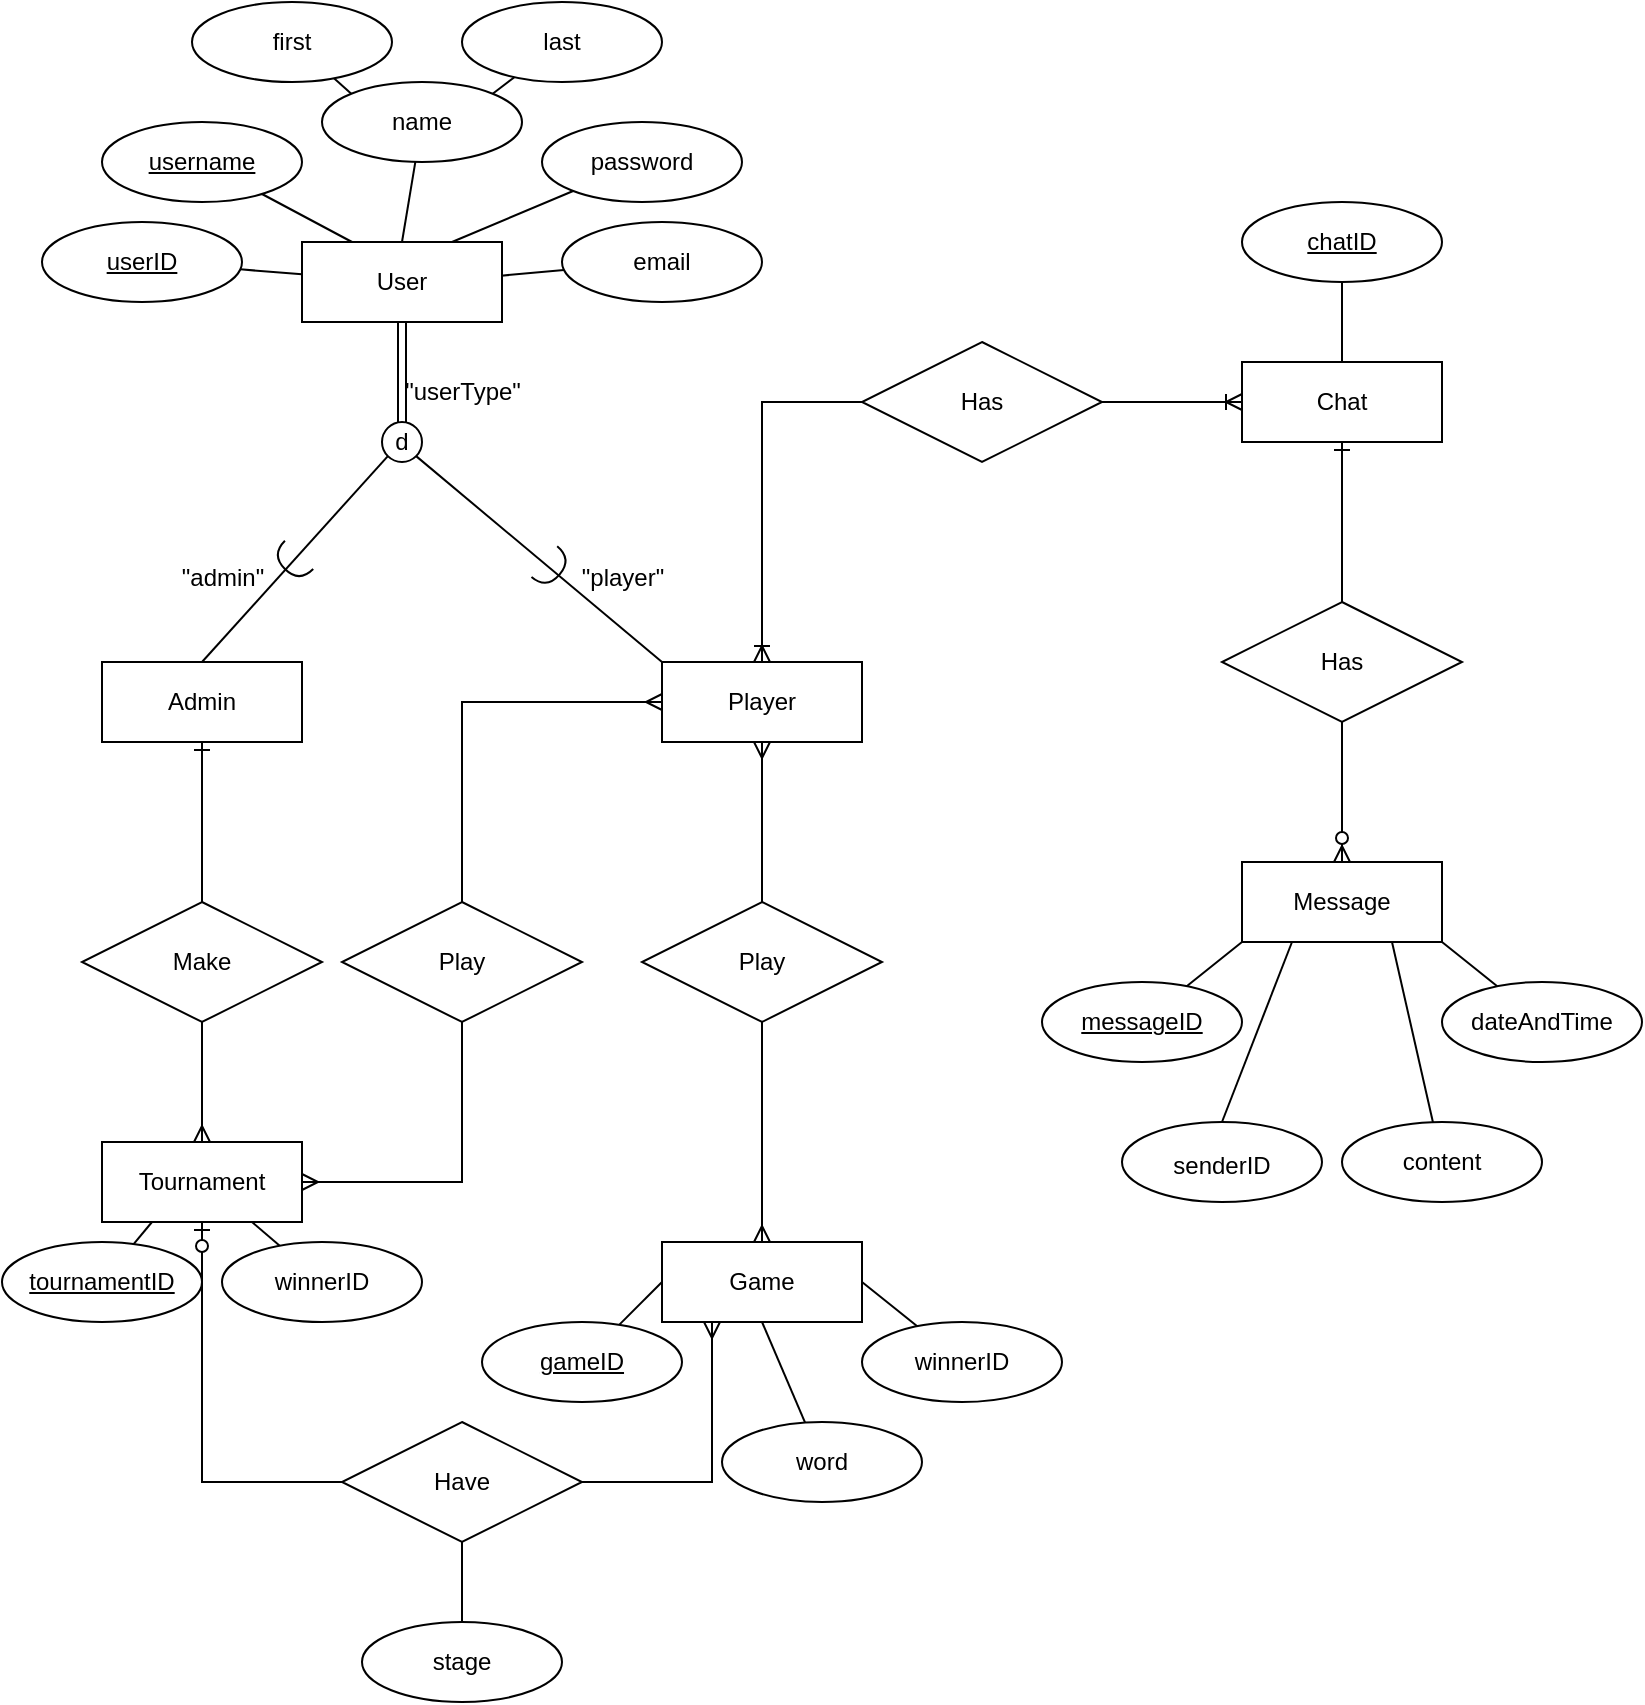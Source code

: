 <mxfile version="23.0.2" type="github">
  <diagram name="Page-1" id="I7xc5j70TLK0VO-wYfFK">
    <mxGraphModel dx="779" dy="454" grid="1" gridSize="10" guides="1" tooltips="1" connect="1" arrows="1" fold="1" page="1" pageScale="1" pageWidth="850" pageHeight="1100" math="0" shadow="0">
      <root>
        <mxCell id="0" />
        <mxCell id="1" parent="0" />
        <mxCell id="m1UoJA5h-3axytS2Gg8Y-1" value="&lt;div&gt;User&lt;/div&gt;" style="whiteSpace=wrap;html=1;align=center;" parent="1" vertex="1">
          <mxGeometry x="150" y="180" width="100" height="40" as="geometry" />
        </mxCell>
        <mxCell id="m1UoJA5h-3axytS2Gg8Y-8" style="rounded=0;orthogonalLoop=1;jettySize=auto;html=1;entryX=0.25;entryY=0;entryDx=0;entryDy=0;endArrow=none;endFill=0;" parent="1" source="m1UoJA5h-3axytS2Gg8Y-2" target="m1UoJA5h-3axytS2Gg8Y-1" edge="1">
          <mxGeometry relative="1" as="geometry" />
        </mxCell>
        <mxCell id="m1UoJA5h-3axytS2Gg8Y-2" value="username" style="ellipse;whiteSpace=wrap;html=1;align=center;fontStyle=4;" parent="1" vertex="1">
          <mxGeometry x="50" y="120" width="100" height="40" as="geometry" />
        </mxCell>
        <mxCell id="m1UoJA5h-3axytS2Gg8Y-9" style="rounded=0;orthogonalLoop=1;jettySize=auto;html=1;entryX=0.75;entryY=0;entryDx=0;entryDy=0;endArrow=none;endFill=0;" parent="1" source="m1UoJA5h-3axytS2Gg8Y-3" target="m1UoJA5h-3axytS2Gg8Y-1" edge="1">
          <mxGeometry relative="1" as="geometry" />
        </mxCell>
        <mxCell id="m1UoJA5h-3axytS2Gg8Y-3" value="&lt;div&gt;password&lt;/div&gt;" style="ellipse;whiteSpace=wrap;html=1;align=center;" parent="1" vertex="1">
          <mxGeometry x="270" y="120" width="100" height="40" as="geometry" />
        </mxCell>
        <mxCell id="m1UoJA5h-3axytS2Gg8Y-10" style="rounded=0;orthogonalLoop=1;jettySize=auto;html=1;entryX=0.996;entryY=0.421;entryDx=0;entryDy=0;endArrow=none;endFill=0;entryPerimeter=0;" parent="1" source="m1UoJA5h-3axytS2Gg8Y-4" target="m1UoJA5h-3axytS2Gg8Y-1" edge="1">
          <mxGeometry relative="1" as="geometry" />
        </mxCell>
        <mxCell id="m1UoJA5h-3axytS2Gg8Y-4" value="email" style="ellipse;whiteSpace=wrap;html=1;align=center;" parent="1" vertex="1">
          <mxGeometry x="280" y="170" width="100" height="40" as="geometry" />
        </mxCell>
        <mxCell id="m1UoJA5h-3axytS2Gg8Y-7" style="rounded=0;orthogonalLoop=1;jettySize=auto;html=1;strokeColor=default;endArrow=none;endFill=0;" parent="1" source="m1UoJA5h-3axytS2Gg8Y-5" target="m1UoJA5h-3axytS2Gg8Y-1" edge="1">
          <mxGeometry relative="1" as="geometry" />
        </mxCell>
        <mxCell id="m1UoJA5h-3axytS2Gg8Y-5" value="&lt;div&gt;userID&lt;/div&gt;" style="ellipse;whiteSpace=wrap;html=1;align=center;fontStyle=4;" parent="1" vertex="1">
          <mxGeometry x="20" y="170" width="100" height="40" as="geometry" />
        </mxCell>
        <mxCell id="m1UoJA5h-3axytS2Gg8Y-12" value="&lt;div&gt;Admin&lt;/div&gt;" style="whiteSpace=wrap;html=1;align=center;" parent="1" vertex="1">
          <mxGeometry x="50" y="390" width="100" height="40" as="geometry" />
        </mxCell>
        <mxCell id="m1UoJA5h-3axytS2Gg8Y-13" value="Player" style="whiteSpace=wrap;html=1;align=center;" parent="1" vertex="1">
          <mxGeometry x="330" y="390" width="100" height="40" as="geometry" />
        </mxCell>
        <mxCell id="m1UoJA5h-3axytS2Gg8Y-14" value="Game" style="whiteSpace=wrap;html=1;align=center;" parent="1" vertex="1">
          <mxGeometry x="330" y="680" width="100" height="40" as="geometry" />
        </mxCell>
        <mxCell id="m1UoJA5h-3axytS2Gg8Y-15" value="Tournament" style="whiteSpace=wrap;html=1;align=center;" parent="1" vertex="1">
          <mxGeometry x="50" y="630" width="100" height="40" as="geometry" />
        </mxCell>
        <mxCell id="m1UoJA5h-3axytS2Gg8Y-16" value="Chat" style="whiteSpace=wrap;html=1;align=center;" parent="1" vertex="1">
          <mxGeometry x="620" y="240" width="100" height="40" as="geometry" />
        </mxCell>
        <mxCell id="m1UoJA5h-3axytS2Gg8Y-17" value="Message" style="whiteSpace=wrap;html=1;align=center;" parent="1" vertex="1">
          <mxGeometry x="620" y="490" width="100" height="40" as="geometry" />
        </mxCell>
        <mxCell id="m1UoJA5h-3axytS2Gg8Y-18" value="tournamentID" style="ellipse;whiteSpace=wrap;html=1;align=center;fontStyle=4;" parent="1" vertex="1">
          <mxGeometry y="680" width="100" height="40" as="geometry" />
        </mxCell>
        <mxCell id="m1UoJA5h-3axytS2Gg8Y-29" style="rounded=0;orthogonalLoop=1;jettySize=auto;html=1;entryX=0.75;entryY=1;entryDx=0;entryDy=0;endArrow=none;endFill=0;" parent="1" source="m1UoJA5h-3axytS2Gg8Y-19" target="m1UoJA5h-3axytS2Gg8Y-15" edge="1">
          <mxGeometry relative="1" as="geometry" />
        </mxCell>
        <mxCell id="m1UoJA5h-3axytS2Gg8Y-19" value="&lt;div&gt;winnerID&lt;/div&gt;" style="ellipse;whiteSpace=wrap;html=1;align=center;" parent="1" vertex="1">
          <mxGeometry x="110" y="680" width="100" height="40" as="geometry" />
        </mxCell>
        <mxCell id="m1UoJA5h-3axytS2Gg8Y-30" style="rounded=0;orthogonalLoop=1;jettySize=auto;html=1;entryX=0.5;entryY=1;entryDx=0;entryDy=0;endArrow=none;endFill=0;" parent="1" source="m1UoJA5h-3axytS2Gg8Y-20" target="m1UoJA5h-3axytS2Gg8Y-14" edge="1">
          <mxGeometry relative="1" as="geometry" />
        </mxCell>
        <mxCell id="m1UoJA5h-3axytS2Gg8Y-20" value="word" style="ellipse;whiteSpace=wrap;html=1;align=center;" parent="1" vertex="1">
          <mxGeometry x="360" y="770" width="100" height="40" as="geometry" />
        </mxCell>
        <mxCell id="m1UoJA5h-3axytS2Gg8Y-32" style="rounded=0;orthogonalLoop=1;jettySize=auto;html=1;entryX=1;entryY=0.5;entryDx=0;entryDy=0;endArrow=none;endFill=0;" parent="1" source="m1UoJA5h-3axytS2Gg8Y-21" target="m1UoJA5h-3axytS2Gg8Y-14" edge="1">
          <mxGeometry relative="1" as="geometry" />
        </mxCell>
        <mxCell id="m1UoJA5h-3axytS2Gg8Y-21" value="winnerID" style="ellipse;whiteSpace=wrap;html=1;align=center;" parent="1" vertex="1">
          <mxGeometry x="430" y="720" width="100" height="40" as="geometry" />
        </mxCell>
        <mxCell id="m1UoJA5h-3axytS2Gg8Y-31" style="rounded=0;orthogonalLoop=1;jettySize=auto;html=1;entryX=0;entryY=0.5;entryDx=0;entryDy=0;endArrow=none;endFill=0;" parent="1" source="m1UoJA5h-3axytS2Gg8Y-22" target="m1UoJA5h-3axytS2Gg8Y-14" edge="1">
          <mxGeometry relative="1" as="geometry" />
        </mxCell>
        <mxCell id="m1UoJA5h-3axytS2Gg8Y-22" value="gameID" style="ellipse;whiteSpace=wrap;html=1;align=center;fontStyle=4;" parent="1" vertex="1">
          <mxGeometry x="240" y="720" width="100" height="40" as="geometry" />
        </mxCell>
        <mxCell id="m1UoJA5h-3axytS2Gg8Y-35" style="rounded=0;orthogonalLoop=1;jettySize=auto;html=1;entryX=0;entryY=1;entryDx=0;entryDy=0;endArrow=none;endFill=0;" parent="1" source="m1UoJA5h-3axytS2Gg8Y-23" target="m1UoJA5h-3axytS2Gg8Y-17" edge="1">
          <mxGeometry relative="1" as="geometry" />
        </mxCell>
        <mxCell id="m1UoJA5h-3axytS2Gg8Y-23" value="messageID" style="ellipse;whiteSpace=wrap;html=1;align=center;fontStyle=4;" parent="1" vertex="1">
          <mxGeometry x="520" y="550" width="100" height="40" as="geometry" />
        </mxCell>
        <mxCell id="m1UoJA5h-3axytS2Gg8Y-36" style="rounded=0;orthogonalLoop=1;jettySize=auto;html=1;entryX=0.75;entryY=1;entryDx=0;entryDy=0;endArrow=none;endFill=0;" parent="1" source="m1UoJA5h-3axytS2Gg8Y-24" target="m1UoJA5h-3axytS2Gg8Y-17" edge="1">
          <mxGeometry relative="1" as="geometry" />
        </mxCell>
        <mxCell id="m1UoJA5h-3axytS2Gg8Y-24" value="content" style="ellipse;whiteSpace=wrap;html=1;align=center;" parent="1" vertex="1">
          <mxGeometry x="670" y="620" width="100" height="40" as="geometry" />
        </mxCell>
        <mxCell id="m1UoJA5h-3axytS2Gg8Y-37" style="rounded=0;orthogonalLoop=1;jettySize=auto;html=1;entryX=1;entryY=1;entryDx=0;entryDy=0;endArrow=none;endFill=0;" parent="1" source="m1UoJA5h-3axytS2Gg8Y-25" target="m1UoJA5h-3axytS2Gg8Y-17" edge="1">
          <mxGeometry relative="1" as="geometry" />
        </mxCell>
        <mxCell id="m1UoJA5h-3axytS2Gg8Y-25" value="&lt;div&gt;dateAndTime&lt;/div&gt;" style="ellipse;whiteSpace=wrap;html=1;align=center;" parent="1" vertex="1">
          <mxGeometry x="720" y="550" width="100" height="40" as="geometry" />
        </mxCell>
        <mxCell id="m1UoJA5h-3axytS2Gg8Y-28" style="rounded=0;orthogonalLoop=1;jettySize=auto;html=1;entryX=0.25;entryY=1;entryDx=0;entryDy=0;endArrow=none;endFill=0;" parent="1" source="m1UoJA5h-3axytS2Gg8Y-18" target="m1UoJA5h-3axytS2Gg8Y-15" edge="1">
          <mxGeometry relative="1" as="geometry" />
        </mxCell>
        <mxCell id="m1UoJA5h-3axytS2Gg8Y-34" style="rounded=0;orthogonalLoop=1;jettySize=auto;html=1;endArrow=none;endFill=0;" parent="1" source="m1UoJA5h-3axytS2Gg8Y-33" target="m1UoJA5h-3axytS2Gg8Y-16" edge="1">
          <mxGeometry relative="1" as="geometry" />
        </mxCell>
        <mxCell id="m1UoJA5h-3axytS2Gg8Y-33" value="chatID" style="ellipse;whiteSpace=wrap;html=1;align=center;fontStyle=4;" parent="1" vertex="1">
          <mxGeometry x="620" y="160" width="100" height="40" as="geometry" />
        </mxCell>
        <mxCell id="m1UoJA5h-3axytS2Gg8Y-38" value="Has" style="shape=rhombus;perimeter=rhombusPerimeter;whiteSpace=wrap;html=1;align=center;" parent="1" vertex="1">
          <mxGeometry x="430" y="230" width="120" height="60" as="geometry" />
        </mxCell>
        <mxCell id="m1UoJA5h-3axytS2Gg8Y-39" value="Has" style="shape=rhombus;perimeter=rhombusPerimeter;whiteSpace=wrap;html=1;align=center;" parent="1" vertex="1">
          <mxGeometry x="610" y="360" width="120" height="60" as="geometry" />
        </mxCell>
        <mxCell id="m1UoJA5h-3axytS2Gg8Y-40" value="Make" style="shape=rhombus;perimeter=rhombusPerimeter;whiteSpace=wrap;html=1;align=center;" parent="1" vertex="1">
          <mxGeometry x="40" y="510" width="120" height="60" as="geometry" />
        </mxCell>
        <mxCell id="m1UoJA5h-3axytS2Gg8Y-41" value="Play" style="shape=rhombus;perimeter=rhombusPerimeter;whiteSpace=wrap;html=1;align=center;" parent="1" vertex="1">
          <mxGeometry x="320" y="510" width="120" height="60" as="geometry" />
        </mxCell>
        <mxCell id="m1UoJA5h-3axytS2Gg8Y-42" value="Play" style="shape=rhombus;perimeter=rhombusPerimeter;whiteSpace=wrap;html=1;align=center;" parent="1" vertex="1">
          <mxGeometry x="170" y="510" width="120" height="60" as="geometry" />
        </mxCell>
        <mxCell id="m1UoJA5h-3axytS2Gg8Y-44" value="" style="fontSize=12;html=1;endArrow=ERone;endFill=1;rounded=0;entryX=0.5;entryY=1;entryDx=0;entryDy=0;exitX=0.5;exitY=0;exitDx=0;exitDy=0;" parent="1" source="m1UoJA5h-3axytS2Gg8Y-39" target="m1UoJA5h-3axytS2Gg8Y-16" edge="1">
          <mxGeometry width="100" height="100" relative="1" as="geometry">
            <mxPoint x="500" y="440" as="sourcePoint" />
            <mxPoint x="600" y="340" as="targetPoint" />
          </mxGeometry>
        </mxCell>
        <mxCell id="m1UoJA5h-3axytS2Gg8Y-45" value="" style="fontSize=12;html=1;endArrow=ERzeroToMany;endFill=1;rounded=0;entryX=0.5;entryY=0;entryDx=0;entryDy=0;exitX=0.5;exitY=1;exitDx=0;exitDy=0;" parent="1" source="m1UoJA5h-3axytS2Gg8Y-39" target="m1UoJA5h-3axytS2Gg8Y-17" edge="1">
          <mxGeometry width="100" height="100" relative="1" as="geometry">
            <mxPoint x="340" y="540" as="sourcePoint" />
            <mxPoint x="440" y="440" as="targetPoint" />
          </mxGeometry>
        </mxCell>
        <mxCell id="m1UoJA5h-3axytS2Gg8Y-46" value="" style="fontSize=12;html=1;endArrow=ERoneToMany;rounded=0;exitX=1;exitY=0.5;exitDx=0;exitDy=0;" parent="1" source="m1UoJA5h-3axytS2Gg8Y-38" target="m1UoJA5h-3axytS2Gg8Y-16" edge="1">
          <mxGeometry width="100" height="100" relative="1" as="geometry">
            <mxPoint x="380" y="450" as="sourcePoint" />
            <mxPoint x="480" y="350" as="targetPoint" />
          </mxGeometry>
        </mxCell>
        <mxCell id="m1UoJA5h-3axytS2Gg8Y-48" value="" style="fontSize=12;html=1;endArrow=ERmany;rounded=0;exitX=0.5;exitY=1;exitDx=0;exitDy=0;entryX=0.5;entryY=0;entryDx=0;entryDy=0;" parent="1" source="m1UoJA5h-3axytS2Gg8Y-41" target="m1UoJA5h-3axytS2Gg8Y-14" edge="1">
          <mxGeometry width="100" height="100" relative="1" as="geometry">
            <mxPoint x="170" y="600" as="sourcePoint" />
            <mxPoint x="370" y="590" as="targetPoint" />
          </mxGeometry>
        </mxCell>
        <mxCell id="m1UoJA5h-3axytS2Gg8Y-49" value="" style="fontSize=12;html=1;endArrow=ERmany;rounded=0;exitX=0.5;exitY=1;exitDx=0;exitDy=0;entryX=1;entryY=0.5;entryDx=0;entryDy=0;edgeStyle=orthogonalEdgeStyle;" parent="1" source="m1UoJA5h-3axytS2Gg8Y-42" target="m1UoJA5h-3axytS2Gg8Y-15" edge="1">
          <mxGeometry width="100" height="100" relative="1" as="geometry">
            <mxPoint x="249.17" y="570" as="sourcePoint" />
            <mxPoint x="249.17" y="630" as="targetPoint" />
          </mxGeometry>
        </mxCell>
        <mxCell id="m1UoJA5h-3axytS2Gg8Y-51" value="" style="fontSize=12;html=1;endArrow=ERmany;rounded=0;exitX=0.5;exitY=0;exitDx=0;exitDy=0;entryX=0.5;entryY=1;entryDx=0;entryDy=0;" parent="1" source="m1UoJA5h-3axytS2Gg8Y-41" target="m1UoJA5h-3axytS2Gg8Y-13" edge="1">
          <mxGeometry width="100" height="100" relative="1" as="geometry">
            <mxPoint x="440" y="400" as="sourcePoint" />
            <mxPoint x="440" y="460" as="targetPoint" />
          </mxGeometry>
        </mxCell>
        <mxCell id="m1UoJA5h-3axytS2Gg8Y-52" value="" style="fontSize=12;html=1;endArrow=ERmany;rounded=0;exitX=0.5;exitY=0;exitDx=0;exitDy=0;entryX=0;entryY=0.5;entryDx=0;entryDy=0;edgeStyle=orthogonalEdgeStyle;" parent="1" source="m1UoJA5h-3axytS2Gg8Y-42" target="m1UoJA5h-3axytS2Gg8Y-13" edge="1">
          <mxGeometry width="100" height="100" relative="1" as="geometry">
            <mxPoint x="220" y="500" as="sourcePoint" />
            <mxPoint x="220" y="420" as="targetPoint" />
          </mxGeometry>
        </mxCell>
        <mxCell id="m1UoJA5h-3axytS2Gg8Y-53" value="" style="fontSize=12;html=1;endArrow=ERone;endFill=1;rounded=0;entryX=0.5;entryY=1;entryDx=0;entryDy=0;exitX=0.5;exitY=0;exitDx=0;exitDy=0;" parent="1" source="m1UoJA5h-3axytS2Gg8Y-40" target="m1UoJA5h-3axytS2Gg8Y-12" edge="1">
          <mxGeometry width="100" height="100" relative="1" as="geometry">
            <mxPoint x="30" y="490" as="sourcePoint" />
            <mxPoint x="100" y="390" as="targetPoint" />
          </mxGeometry>
        </mxCell>
        <mxCell id="m1UoJA5h-3axytS2Gg8Y-54" value="" style="fontSize=12;html=1;endArrow=ERmany;rounded=0;exitX=0.5;exitY=1;exitDx=0;exitDy=0;entryX=0.5;entryY=0;entryDx=0;entryDy=0;" parent="1" source="m1UoJA5h-3axytS2Gg8Y-40" target="m1UoJA5h-3axytS2Gg8Y-15" edge="1">
          <mxGeometry width="100" height="100" relative="1" as="geometry">
            <mxPoint x="240" y="580" as="sourcePoint" />
            <mxPoint x="180" y="660" as="targetPoint" />
          </mxGeometry>
        </mxCell>
        <mxCell id="m1UoJA5h-3axytS2Gg8Y-55" value="" style="fontSize=12;html=1;endArrow=ERoneToMany;rounded=0;entryX=0.5;entryY=0;entryDx=0;entryDy=0;exitX=0;exitY=0.5;exitDx=0;exitDy=0;edgeStyle=orthogonalEdgeStyle;" parent="1" source="m1UoJA5h-3axytS2Gg8Y-38" target="m1UoJA5h-3axytS2Gg8Y-13" edge="1">
          <mxGeometry width="100" height="100" relative="1" as="geometry">
            <mxPoint x="480" y="500" as="sourcePoint" />
            <mxPoint x="580" y="400" as="targetPoint" />
          </mxGeometry>
        </mxCell>
        <mxCell id="m1UoJA5h-3axytS2Gg8Y-57" value="" style="shape=link;html=1;rounded=0;exitX=0.5;exitY=1;exitDx=0;exitDy=0;" parent="1" source="m1UoJA5h-3axytS2Gg8Y-1" edge="1">
          <mxGeometry relative="1" as="geometry">
            <mxPoint x="70" y="310" as="sourcePoint" />
            <mxPoint x="200" y="270" as="targetPoint" />
          </mxGeometry>
        </mxCell>
        <mxCell id="m1UoJA5h-3axytS2Gg8Y-58" value="" style="resizable=0;html=1;whiteSpace=wrap;align=right;verticalAlign=bottom;" parent="m1UoJA5h-3axytS2Gg8Y-57" connectable="0" vertex="1">
          <mxGeometry x="1" relative="1" as="geometry" />
        </mxCell>
        <mxCell id="m1UoJA5h-3axytS2Gg8Y-59" value="d" style="ellipse;whiteSpace=wrap;html=1;aspect=fixed;" parent="1" vertex="1">
          <mxGeometry x="190" y="270" width="20" height="20" as="geometry" />
        </mxCell>
        <mxCell id="m1UoJA5h-3axytS2Gg8Y-62" value="" style="endArrow=none;html=1;rounded=0;entryX=0;entryY=1;entryDx=0;entryDy=0;exitX=0.5;exitY=0;exitDx=0;exitDy=0;" parent="1" source="m1UoJA5h-3axytS2Gg8Y-12" target="m1UoJA5h-3axytS2Gg8Y-59" edge="1">
          <mxGeometry width="50" height="50" relative="1" as="geometry">
            <mxPoint x="115" y="360" as="sourcePoint" />
            <mxPoint x="165" y="310" as="targetPoint" />
          </mxGeometry>
        </mxCell>
        <mxCell id="m1UoJA5h-3axytS2Gg8Y-63" value="" style="endArrow=none;html=1;rounded=0;exitX=0;exitY=0;exitDx=0;exitDy=0;entryX=1;entryY=1;entryDx=0;entryDy=0;" parent="1" source="m1UoJA5h-3axytS2Gg8Y-13" target="m1UoJA5h-3axytS2Gg8Y-59" edge="1">
          <mxGeometry width="50" height="50" relative="1" as="geometry">
            <mxPoint x="205" y="380" as="sourcePoint" />
            <mxPoint x="255" y="330" as="targetPoint" />
          </mxGeometry>
        </mxCell>
        <mxCell id="m1UoJA5h-3axytS2Gg8Y-64" value="" style="shape=requiredInterface;html=1;verticalLabelPosition=bottom;sketch=0;rotation=135;" parent="1" vertex="1">
          <mxGeometry x="140" y="330" width="10" height="20" as="geometry" />
        </mxCell>
        <mxCell id="m1UoJA5h-3axytS2Gg8Y-66" value="" style="shape=requiredInterface;html=1;verticalLabelPosition=bottom;sketch=0;rotation=40;" parent="1" vertex="1">
          <mxGeometry x="270" y="333" width="10" height="20" as="geometry" />
        </mxCell>
        <mxCell id="V8BRYtM3wi4--nb3yZZn-1" value="&quot;userType&quot;" style="text;html=1;align=center;verticalAlign=middle;resizable=0;points=[];autosize=1;strokeColor=none;fillColor=none;" parent="1" vertex="1">
          <mxGeometry x="190" y="240" width="80" height="30" as="geometry" />
        </mxCell>
        <mxCell id="V8BRYtM3wi4--nb3yZZn-2" value="&quot;player&quot;" style="text;html=1;align=center;verticalAlign=middle;resizable=0;points=[];autosize=1;strokeColor=none;fillColor=none;" parent="1" vertex="1">
          <mxGeometry x="280" y="333" width="60" height="30" as="geometry" />
        </mxCell>
        <mxCell id="V8BRYtM3wi4--nb3yZZn-3" value="&quot;admin&quot;" style="text;html=1;align=center;verticalAlign=middle;resizable=0;points=[];autosize=1;strokeColor=none;fillColor=none;" parent="1" vertex="1">
          <mxGeometry x="80" y="333" width="60" height="30" as="geometry" />
        </mxCell>
        <mxCell id="V8BRYtM3wi4--nb3yZZn-10" style="rounded=0;orthogonalLoop=1;jettySize=auto;html=1;entryX=0.5;entryY=0;entryDx=0;entryDy=0;endArrow=none;endFill=0;" parent="1" source="V8BRYtM3wi4--nb3yZZn-5" target="m1UoJA5h-3axytS2Gg8Y-1" edge="1">
          <mxGeometry relative="1" as="geometry" />
        </mxCell>
        <mxCell id="V8BRYtM3wi4--nb3yZZn-5" value="name" style="ellipse;whiteSpace=wrap;html=1;align=center;" parent="1" vertex="1">
          <mxGeometry x="160" y="100" width="100" height="40" as="geometry" />
        </mxCell>
        <mxCell id="V8BRYtM3wi4--nb3yZZn-9" style="rounded=0;orthogonalLoop=1;jettySize=auto;html=1;entryX=0;entryY=0;entryDx=0;entryDy=0;endArrow=none;endFill=0;" parent="1" source="V8BRYtM3wi4--nb3yZZn-6" target="V8BRYtM3wi4--nb3yZZn-5" edge="1">
          <mxGeometry relative="1" as="geometry" />
        </mxCell>
        <mxCell id="V8BRYtM3wi4--nb3yZZn-6" value="first" style="ellipse;whiteSpace=wrap;html=1;align=center;" parent="1" vertex="1">
          <mxGeometry x="95" y="60" width="100" height="40" as="geometry" />
        </mxCell>
        <mxCell id="V8BRYtM3wi4--nb3yZZn-8" style="rounded=0;orthogonalLoop=1;jettySize=auto;html=1;entryX=1;entryY=0;entryDx=0;entryDy=0;endArrow=none;endFill=0;" parent="1" source="V8BRYtM3wi4--nb3yZZn-7" target="V8BRYtM3wi4--nb3yZZn-5" edge="1">
          <mxGeometry relative="1" as="geometry" />
        </mxCell>
        <mxCell id="V8BRYtM3wi4--nb3yZZn-7" value="last" style="ellipse;whiteSpace=wrap;html=1;align=center;" parent="1" vertex="1">
          <mxGeometry x="230" y="60" width="100" height="40" as="geometry" />
        </mxCell>
        <mxCell id="ikmtdSKm0K-EaBx8Lx3b-4" style="rounded=0;orthogonalLoop=1;jettySize=auto;html=1;exitX=0.5;exitY=0;exitDx=0;exitDy=0;entryX=0.25;entryY=1;entryDx=0;entryDy=0;fontSize=12;startSize=8;endSize=8;endArrow=none;endFill=0;" parent="1" source="ikmtdSKm0K-EaBx8Lx3b-2" target="m1UoJA5h-3axytS2Gg8Y-17" edge="1">
          <mxGeometry relative="1" as="geometry" />
        </mxCell>
        <mxCell id="ikmtdSKm0K-EaBx8Lx3b-2" value="&lt;font style=&quot;font-size: 12px;&quot;&gt;senderID&lt;/font&gt;" style="ellipse;whiteSpace=wrap;html=1;align=center;fontSize=16;" parent="1" vertex="1">
          <mxGeometry x="560" y="620" width="100" height="40" as="geometry" />
        </mxCell>
        <mxCell id="Gz_rG1MIVKa3yZmcBhV5-1" value="Have" style="shape=rhombus;perimeter=rhombusPerimeter;whiteSpace=wrap;html=1;align=center;" vertex="1" parent="1">
          <mxGeometry x="170" y="770" width="120" height="60" as="geometry" />
        </mxCell>
        <mxCell id="Gz_rG1MIVKa3yZmcBhV5-2" value="" style="fontSize=12;html=1;endArrow=ERzeroToOne;endFill=1;rounded=0;entryX=0.5;entryY=1;entryDx=0;entryDy=0;exitX=0;exitY=0.5;exitDx=0;exitDy=0;edgeStyle=orthogonalEdgeStyle;" edge="1" parent="1" source="Gz_rG1MIVKa3yZmcBhV5-1" target="m1UoJA5h-3axytS2Gg8Y-15">
          <mxGeometry width="100" height="100" relative="1" as="geometry">
            <mxPoint x="40" y="880" as="sourcePoint" />
            <mxPoint x="140" y="780" as="targetPoint" />
          </mxGeometry>
        </mxCell>
        <mxCell id="Gz_rG1MIVKa3yZmcBhV5-3" value="" style="fontSize=12;html=1;endArrow=ERmany;rounded=0;entryX=0.25;entryY=1;entryDx=0;entryDy=0;edgeStyle=orthogonalEdgeStyle;" edge="1" parent="1" source="Gz_rG1MIVKa3yZmcBhV5-1" target="m1UoJA5h-3axytS2Gg8Y-14">
          <mxGeometry width="100" height="100" relative="1" as="geometry">
            <mxPoint x="260" y="880" as="sourcePoint" />
            <mxPoint x="360" y="780" as="targetPoint" />
          </mxGeometry>
        </mxCell>
        <mxCell id="Gz_rG1MIVKa3yZmcBhV5-5" style="rounded=0;orthogonalLoop=1;jettySize=auto;html=1;entryX=0.5;entryY=1;entryDx=0;entryDy=0;endArrow=none;endFill=0;" edge="1" parent="1" source="Gz_rG1MIVKa3yZmcBhV5-4" target="Gz_rG1MIVKa3yZmcBhV5-1">
          <mxGeometry relative="1" as="geometry" />
        </mxCell>
        <mxCell id="Gz_rG1MIVKa3yZmcBhV5-4" value="stage" style="ellipse;whiteSpace=wrap;html=1;align=center;" vertex="1" parent="1">
          <mxGeometry x="180" y="870" width="100" height="40" as="geometry" />
        </mxCell>
      </root>
    </mxGraphModel>
  </diagram>
</mxfile>
